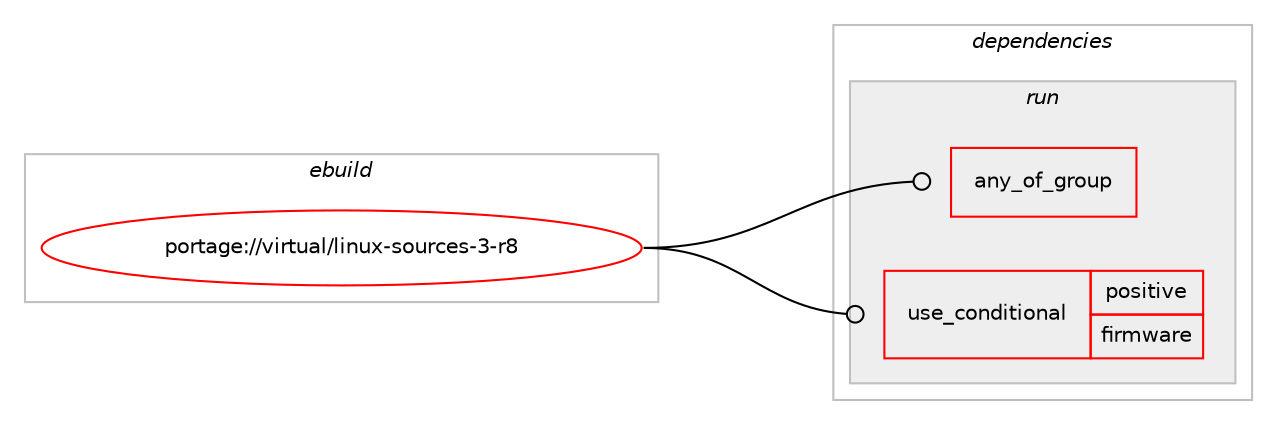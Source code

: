 digraph prolog {

# *************
# Graph options
# *************

newrank=true;
concentrate=true;
compound=true;
graph [rankdir=LR,fontname=Helvetica,fontsize=10,ranksep=1.5];#, ranksep=2.5, nodesep=0.2];
edge  [arrowhead=vee];
node  [fontname=Helvetica,fontsize=10];

# **********
# The ebuild
# **********

subgraph cluster_leftcol {
color=gray;
rank=same;
label=<<i>ebuild</i>>;
id [label="portage://virtual/linux-sources-3-r8", color=red, width=4, href="../virtual/linux-sources-3-r8.svg"];
}

# ****************
# The dependencies
# ****************

subgraph cluster_midcol {
color=gray;
label=<<i>dependencies</i>>;
subgraph cluster_compile {
fillcolor="#eeeeee";
style=filled;
label=<<i>compile</i>>;
}
subgraph cluster_compileandrun {
fillcolor="#eeeeee";
style=filled;
label=<<i>compile and run</i>>;
}
subgraph cluster_run {
fillcolor="#eeeeee";
style=filled;
label=<<i>run</i>>;
subgraph any28 {
dependency2236 [label=<<TABLE BORDER="0" CELLBORDER="1" CELLSPACING="0" CELLPADDING="4"><TR><TD CELLPADDING="10">any_of_group</TD></TR></TABLE>>, shape=none, color=red];# *** BEGIN UNKNOWN DEPENDENCY TYPE (TODO) ***
# dependency2236 -> package_dependency(portage://virtual/linux-sources-3-r8,run,no,sys-kernel,gentoo-sources,none,[,,],[],[])
# *** END UNKNOWN DEPENDENCY TYPE (TODO) ***

# *** BEGIN UNKNOWN DEPENDENCY TYPE (TODO) ***
# dependency2236 -> package_dependency(portage://virtual/linux-sources-3-r8,run,no,sys-kernel,vanilla-sources,none,[,,],[],[])
# *** END UNKNOWN DEPENDENCY TYPE (TODO) ***

# *** BEGIN UNKNOWN DEPENDENCY TYPE (TODO) ***
# dependency2236 -> package_dependency(portage://virtual/linux-sources-3-r8,run,no,sys-kernel,git-sources,none,[,,],[],[])
# *** END UNKNOWN DEPENDENCY TYPE (TODO) ***

# *** BEGIN UNKNOWN DEPENDENCY TYPE (TODO) ***
# dependency2236 -> package_dependency(portage://virtual/linux-sources-3-r8,run,no,sys-kernel,mips-sources,none,[,,],[],[])
# *** END UNKNOWN DEPENDENCY TYPE (TODO) ***

# *** BEGIN UNKNOWN DEPENDENCY TYPE (TODO) ***
# dependency2236 -> package_dependency(portage://virtual/linux-sources-3-r8,run,no,sys-kernel,pf-sources,none,[,,],[],[])
# *** END UNKNOWN DEPENDENCY TYPE (TODO) ***

# *** BEGIN UNKNOWN DEPENDENCY TYPE (TODO) ***
# dependency2236 -> package_dependency(portage://virtual/linux-sources-3-r8,run,no,sys-kernel,rt-sources,none,[,,],[],[])
# *** END UNKNOWN DEPENDENCY TYPE (TODO) ***

# *** BEGIN UNKNOWN DEPENDENCY TYPE (TODO) ***
# dependency2236 -> package_dependency(portage://virtual/linux-sources-3-r8,run,no,sys-kernel,zen-sources,none,[,,],[],[])
# *** END UNKNOWN DEPENDENCY TYPE (TODO) ***

# *** BEGIN UNKNOWN DEPENDENCY TYPE (TODO) ***
# dependency2236 -> package_dependency(portage://virtual/linux-sources-3-r8,run,no,sys-kernel,raspberrypi-sources,none,[,,],[],[])
# *** END UNKNOWN DEPENDENCY TYPE (TODO) ***

# *** BEGIN UNKNOWN DEPENDENCY TYPE (TODO) ***
# dependency2236 -> package_dependency(portage://virtual/linux-sources-3-r8,run,no,sys-kernel,gentoo-kernel,none,[,,],[],[])
# *** END UNKNOWN DEPENDENCY TYPE (TODO) ***

# *** BEGIN UNKNOWN DEPENDENCY TYPE (TODO) ***
# dependency2236 -> package_dependency(portage://virtual/linux-sources-3-r8,run,no,sys-kernel,gentoo-kernel-bin,none,[,,],[],[])
# *** END UNKNOWN DEPENDENCY TYPE (TODO) ***

# *** BEGIN UNKNOWN DEPENDENCY TYPE (TODO) ***
# dependency2236 -> package_dependency(portage://virtual/linux-sources-3-r8,run,no,sys-kernel,vanilla-kernel,none,[,,],[],[])
# *** END UNKNOWN DEPENDENCY TYPE (TODO) ***

# *** BEGIN UNKNOWN DEPENDENCY TYPE (TODO) ***
# dependency2236 -> package_dependency(portage://virtual/linux-sources-3-r8,run,no,sys-kernel,linux-next,none,[,,],[],[])
# *** END UNKNOWN DEPENDENCY TYPE (TODO) ***

# *** BEGIN UNKNOWN DEPENDENCY TYPE (TODO) ***
# dependency2236 -> package_dependency(portage://virtual/linux-sources-3-r8,run,no,sys-kernel,asahi-sources,none,[,,],[],[])
# *** END UNKNOWN DEPENDENCY TYPE (TODO) ***

}
id:e -> dependency2236:w [weight=20,style="solid",arrowhead="odot"];
subgraph cond887 {
dependency2237 [label=<<TABLE BORDER="0" CELLBORDER="1" CELLSPACING="0" CELLPADDING="4"><TR><TD ROWSPAN="3" CELLPADDING="10">use_conditional</TD></TR><TR><TD>positive</TD></TR><TR><TD>firmware</TD></TR></TABLE>>, shape=none, color=red];
# *** BEGIN UNKNOWN DEPENDENCY TYPE (TODO) ***
# dependency2237 -> package_dependency(portage://virtual/linux-sources-3-r8,run,no,sys-kernel,linux-firmware,none,[,,],[],[])
# *** END UNKNOWN DEPENDENCY TYPE (TODO) ***

}
id:e -> dependency2237:w [weight=20,style="solid",arrowhead="odot"];
}
}

# **************
# The candidates
# **************

subgraph cluster_choices {
rank=same;
color=gray;
label=<<i>candidates</i>>;

}

}

